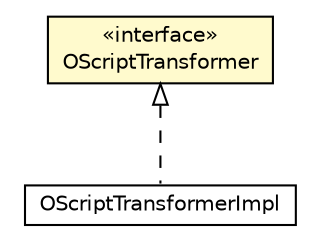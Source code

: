 #!/usr/local/bin/dot
#
# Class diagram 
# Generated by UMLGraph version R5_6-24-gf6e263 (http://www.umlgraph.org/)
#

digraph G {
	edge [fontname="Helvetica",fontsize=10,labelfontname="Helvetica",labelfontsize=10];
	node [fontname="Helvetica",fontsize=10,shape=plaintext];
	nodesep=0.25;
	ranksep=0.5;
	// com.orientechnologies.orient.core.command.script.transformer.OScriptTransformer
	c6316694 [label=<<table title="com.orientechnologies.orient.core.command.script.transformer.OScriptTransformer" border="0" cellborder="1" cellspacing="0" cellpadding="2" port="p" bgcolor="lemonChiffon" href="./OScriptTransformer.html">
		<tr><td><table border="0" cellspacing="0" cellpadding="1">
<tr><td align="center" balign="center"> &#171;interface&#187; </td></tr>
<tr><td align="center" balign="center"> OScriptTransformer </td></tr>
		</table></td></tr>
		</table>>, URL="./OScriptTransformer.html", fontname="Helvetica", fontcolor="black", fontsize=10.0];
	// com.orientechnologies.orient.core.command.script.transformer.OScriptTransformerImpl
	c6316695 [label=<<table title="com.orientechnologies.orient.core.command.script.transformer.OScriptTransformerImpl" border="0" cellborder="1" cellspacing="0" cellpadding="2" port="p" href="./OScriptTransformerImpl.html">
		<tr><td><table border="0" cellspacing="0" cellpadding="1">
<tr><td align="center" balign="center"> OScriptTransformerImpl </td></tr>
		</table></td></tr>
		</table>>, URL="./OScriptTransformerImpl.html", fontname="Helvetica", fontcolor="black", fontsize=10.0];
	//com.orientechnologies.orient.core.command.script.transformer.OScriptTransformerImpl implements com.orientechnologies.orient.core.command.script.transformer.OScriptTransformer
	c6316694:p -> c6316695:p [dir=back,arrowtail=empty,style=dashed];
}

